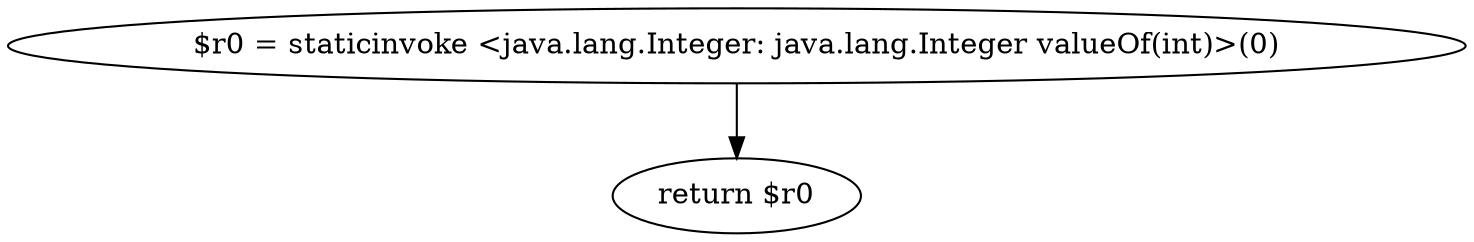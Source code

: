 digraph "unitGraph" {
    "$r0 = staticinvoke <java.lang.Integer: java.lang.Integer valueOf(int)>(0)"
    "return $r0"
    "$r0 = staticinvoke <java.lang.Integer: java.lang.Integer valueOf(int)>(0)"->"return $r0";
}
